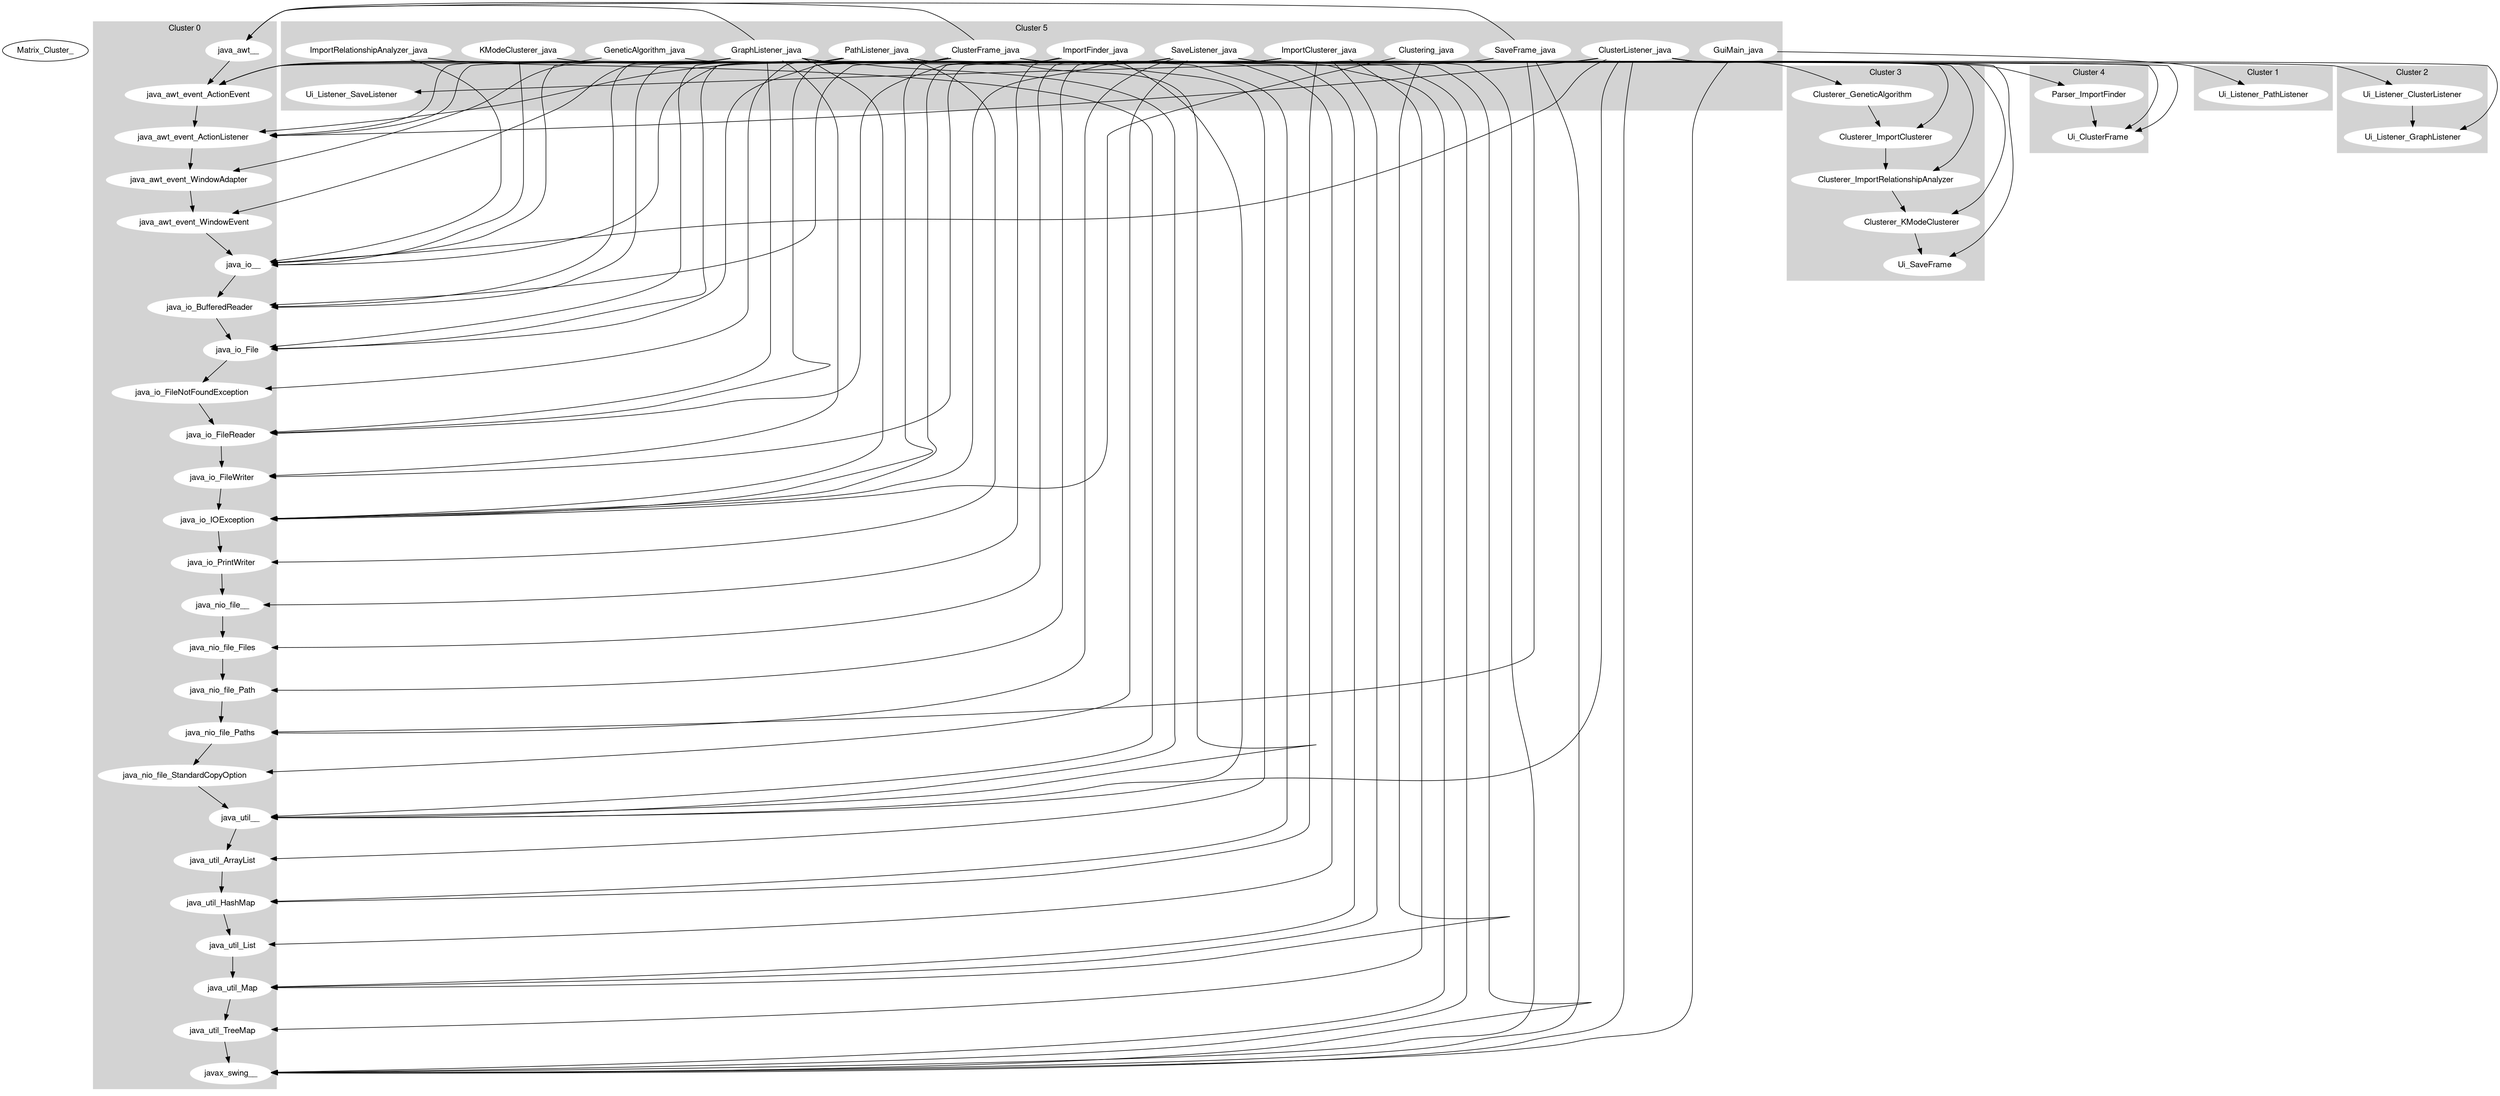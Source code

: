 digraph G {
	fontname="Helvetica,Arial,sans-serif";
	node [fontname="Helvetica,Arial,sans-serif"];
	edge [fontname="Helvetica,Arial,sans-serif"];
		Matrix_Cluster_;
	subgraph cluster_0 {
		style=filled;
		color=lightgrey;
		node [style=filled,color=white];
		label = "Cluster 0";
		java_awt__;
		java_awt_event_ActionEvent;
		java_awt__ -> java_awt_event_ActionEvent;
		java_awt_event_ActionListener;
		java_awt_event_ActionEvent -> java_awt_event_ActionListener;
		java_awt_event_WindowAdapter;
		java_awt_event_ActionListener -> java_awt_event_WindowAdapter;
		java_awt_event_WindowEvent;
		java_awt_event_WindowAdapter -> java_awt_event_WindowEvent;
		java_io__;
		java_awt_event_WindowEvent -> java_io__;
		java_io_BufferedReader;
		java_io__ -> java_io_BufferedReader;
		java_io_File;
		java_io_BufferedReader -> java_io_File;
		java_io_FileNotFoundException;
		java_io_File -> java_io_FileNotFoundException;
		java_io_FileReader;
		java_io_FileNotFoundException -> java_io_FileReader;
		java_io_FileWriter;
		java_io_FileReader -> java_io_FileWriter;
		java_io_IOException;
		java_io_FileWriter -> java_io_IOException;
		java_io_PrintWriter;
		java_io_IOException -> java_io_PrintWriter;
		java_nio_file__;
		java_io_PrintWriter -> java_nio_file__;
		java_nio_file_Files;
		java_nio_file__ -> java_nio_file_Files;
		java_nio_file_Path;
		java_nio_file_Files -> java_nio_file_Path;
		java_nio_file_Paths;
		java_nio_file_Path -> java_nio_file_Paths;
		java_nio_file_StandardCopyOption;
		java_nio_file_Paths -> java_nio_file_StandardCopyOption;
		java_util__;
		java_nio_file_StandardCopyOption -> java_util__;
		java_util_ArrayList;
		java_util__ -> java_util_ArrayList;
		java_util_HashMap;
		java_util_ArrayList -> java_util_HashMap;
		java_util_List;
		java_util_HashMap -> java_util_List;
		java_util_Map;
		java_util_List -> java_util_Map;
		java_util_TreeMap;
		java_util_Map -> java_util_TreeMap;
		javax_swing__;
		java_util_TreeMap -> javax_swing__;
	}
	subgraph cluster_1 {
		style=filled;
		color=lightgrey;
		node [style=filled,color=white];
		label = "Cluster 1";
		Ui_Listener_PathListener;
	}
	subgraph cluster_2 {
		style=filled;
		color=lightgrey;
		node [style=filled,color=white];
		label = "Cluster 2";
		Ui_Listener_ClusterListener;
		Ui_Listener_GraphListener;
		Ui_Listener_ClusterListener -> Ui_Listener_GraphListener;
	}
	subgraph cluster_3 {
		style=filled;
		color=lightgrey;
		node [style=filled,color=white];
		label = "Cluster 3";
		Clusterer_GeneticAlgorithm;
		Clusterer_ImportClusterer;
		Clusterer_GeneticAlgorithm -> Clusterer_ImportClusterer;
		Clusterer_ImportRelationshipAnalyzer;
		Clusterer_ImportClusterer -> Clusterer_ImportRelationshipAnalyzer;
		Clusterer_KModeClusterer;
		Clusterer_ImportRelationshipAnalyzer -> Clusterer_KModeClusterer;
		Ui_SaveFrame;
		Clusterer_KModeClusterer -> Ui_SaveFrame;
	}
	subgraph cluster_4 {
		style=filled;
		color=lightgrey;
		node [style=filled,color=white];
		label = "Cluster 4";
		Parser_ImportFinder;
		Ui_ClusterFrame;
		Parser_ImportFinder -> Ui_ClusterFrame;
	}
	subgraph cluster_5 {
		style=filled;
		color=lightgrey;
		node [style=filled,color=white];
		label = "Cluster 5";
		Ui_Listener_SaveListener;
	GeneticAlgorithm_java -> java_util__;
	GeneticAlgorithm_java -> java_io__;
	ClusterListener_java -> Clusterer_ImportRelationshipAnalyzer;
	ClusterListener_java -> Ui_SaveFrame;
	ClusterListener_java -> javax_swing__;
	ClusterListener_java -> java_awt_event_ActionListener;
	ClusterListener_java -> java_util__;
	ClusterListener_java -> java_io__;
	ClusterListener_java -> Clusterer_GeneticAlgorithm;
	ClusterListener_java -> java_awt_event_ActionEvent;
	ClusterListener_java -> Clusterer_KModeClusterer;
	ClusterListener_java -> Clusterer_ImportClusterer;
	SaveListener_java -> javax_swing__;
	SaveListener_java -> java_awt_event_ActionListener;
	SaveListener_java -> java_nio_file_Files;
	SaveListener_java -> java_nio_file_Paths;
	SaveListener_java -> Ui_ClusterFrame;
	SaveListener_java -> java_io_IOException;
	SaveListener_java -> java_awt_event_ActionEvent;
	SaveListener_java -> java_nio_file_Path;
	SaveListener_java -> java_io_File;
	SaveListener_java -> java_nio_file_StandardCopyOption;
	SaveFrame_java -> javax_swing__;
	SaveFrame_java -> Ui_Listener_SaveListener;
	SaveFrame_java -> java_awt__;
	SaveFrame_java -> java_nio_file_Paths;
	PathListener_java -> java_io_PrintWriter;
	PathListener_java -> javax_swing__;
	PathListener_java -> java_awt_event_ActionListener;
	PathListener_java -> Ui_ClusterFrame;
	PathListener_java -> Parser_ImportFinder;
	PathListener_java -> java_awt_event_ActionEvent;
	PathListener_java -> java_io_File;
	PathListener_java -> java_io_FileNotFoundException;
	ImportFinder_java -> java_util__;
	ImportFinder_java -> java_nio_file__;
	ImportFinder_java -> java_io__;
	Clustering_java -> java_util_Map;
	Clustering_java -> java_io_IOException;
	GuiMain_java -> Ui_Listener_PathListener;
	GuiMain_java -> javax_swing__;
	ClusterFrame_java -> Ui_Listener_ClusterListener;
	ClusterFrame_java -> javax_swing__;
	ClusterFrame_java -> Ui_Listener_GraphListener;
	ClusterFrame_java -> java_awt__;
	ClusterFrame_java -> java_io_IOException;
	ClusterFrame_java -> java_io_BufferedReader;
	ClusterFrame_java -> java_io_FileReader;
	ClusterFrame_java -> java_awt_event_WindowAdapter;
	ClusterFrame_java -> java_awt_event_WindowEvent;
	ClusterFrame_java -> java_io_File;
	KModeClusterer_java -> java_util__;
	KModeClusterer_java -> java_io__;
	GraphListener_java -> java_util_List;
	GraphListener_java -> javax_swing__;
	GraphListener_java -> java_awt_event_ActionListener;
	GraphListener_java -> java_awt__;
	GraphListener_java -> java_util_Map;
	GraphListener_java -> java_io_FileWriter;
	GraphListener_java -> java_io_IOException;
	GraphListener_java -> java_util_HashMap;
	GraphListener_java -> java_io_BufferedReader;
	GraphListener_java -> java_io_FileReader;
	GraphListener_java -> java_awt_event_ActionEvent;
	GraphListener_java -> java_util_ArrayList;
	ImportRelationshipAnalyzer_java -> java_util__;
	ImportRelationshipAnalyzer_java -> java_io__;
	ImportClusterer_java -> java_util_TreeMap;
	ImportClusterer_java -> java_util_Map;
	ImportClusterer_java -> java_io_FileWriter;
	ImportClusterer_java -> java_io_IOException;
	ImportClusterer_java -> java_util_HashMap;
	ImportClusterer_java -> java_io_BufferedReader;
	ImportClusterer_java -> java_io_FileReader;
	}
}